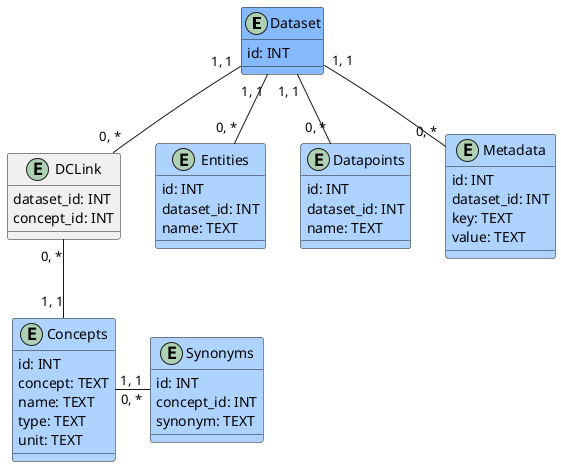 @startuml

entity Dataset #86baff {
    id: INT
}

entity Concepts #aed3ff {
    id: INT
    concept: TEXT
    name: TEXT
    type: TEXT
    unit: TEXT
}

entity DCLink #f0f0f0 {
    dataset_id: INT
    concept_id: INT
}

DCLink "0, *"-u-"1, 1" Dataset
DCLink "0, *"-d-"1, 1" Concepts

entity Synonyms #aed3ff {
    id: INT
    concept_id: INT
    synonym: TEXT
}

Synonyms "0, *"-l-"1, 1" Concepts

entity Entities #aed3ff {
    id: INT
    dataset_id: INT
    name: TEXT
}

Entities "0, *"-u-"1, 1" Dataset

entity Datapoints #aed3ff {
    id: INT
    dataset_id: INT
    name: TEXT
}

Datapoints "0, *"-u-"1, 1" Dataset

entity Metadata #aed3ff {
    id: INT
    dataset_id: INT
    key: TEXT
    value: TEXT
}

Metadata "0, *"-u-"1, 1" Dataset

@enduml